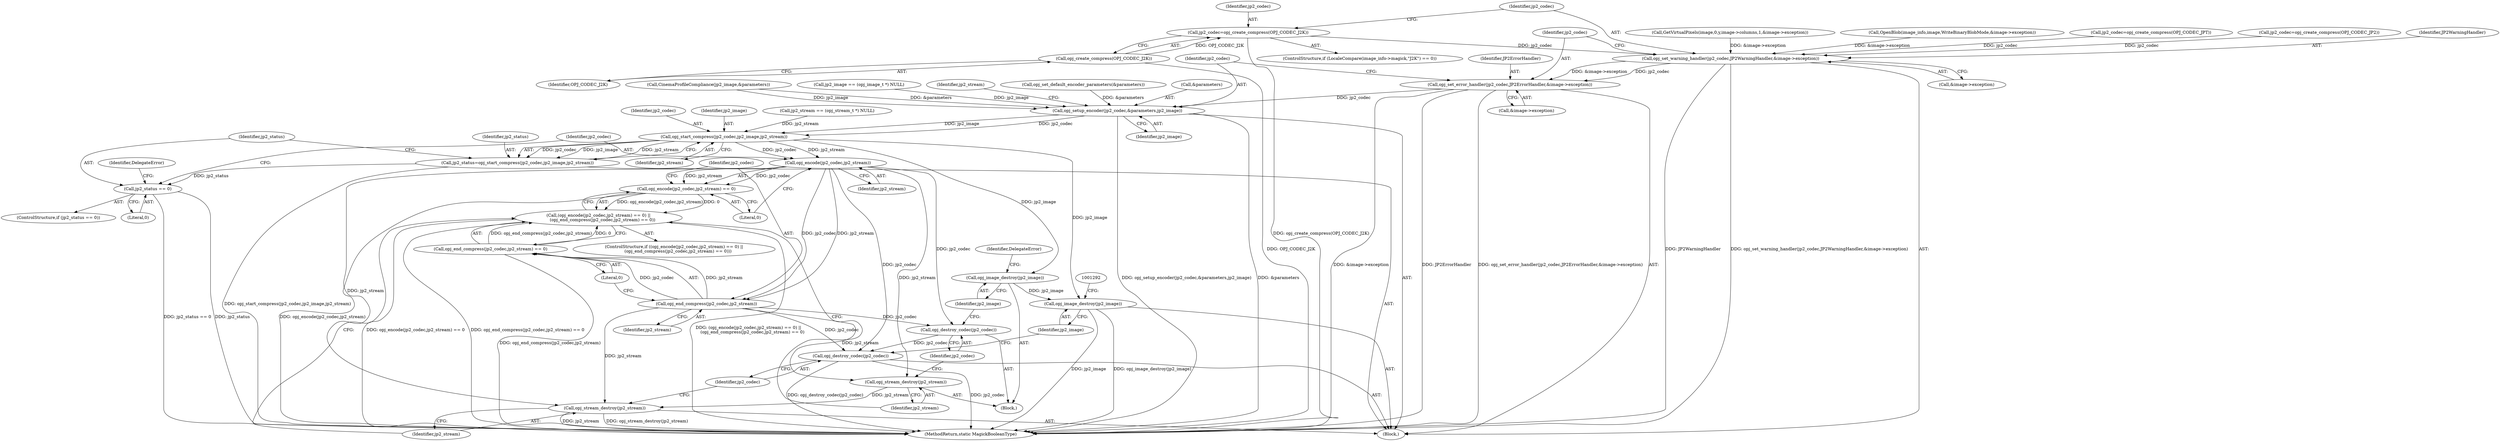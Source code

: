 digraph "0_ImageMagick_3d5ac8c20846871f1eb3068b65f93da7cd33bfd0_0@pointer" {
"1001192" [label="(Call,jp2_codec=opj_create_compress(OPJ_CODEC_J2K))"];
"1001194" [label="(Call,opj_create_compress(OPJ_CODEC_J2K))"];
"1001201" [label="(Call,opj_set_warning_handler(jp2_codec,JP2WarningHandler,&image->exception))"];
"1001208" [label="(Call,opj_set_error_handler(jp2_codec,JP2ErrorHandler,&image->exception))"];
"1001215" [label="(Call,opj_setup_encoder(jp2_codec,&parameters,jp2_image))"];
"1001252" [label="(Call,opj_start_compress(jp2_codec,jp2_image,jp2_stream))"];
"1001250" [label="(Call,jp2_status=opj_start_compress(jp2_codec,jp2_image,jp2_stream))"];
"1001257" [label="(Call,jp2_status == 0)"];
"1001266" [label="(Call,opj_encode(jp2_codec,jp2_stream))"];
"1001265" [label="(Call,opj_encode(jp2_codec,jp2_stream) == 0)"];
"1001264" [label="(Call,(opj_encode(jp2_codec,jp2_stream) == 0) ||\n      (opj_end_compress(jp2_codec,jp2_stream) == 0))"];
"1001271" [label="(Call,opj_end_compress(jp2_codec,jp2_stream))"];
"1001270" [label="(Call,opj_end_compress(jp2_codec,jp2_stream) == 0)"];
"1001276" [label="(Call,opj_stream_destroy(jp2_stream))"];
"1001285" [label="(Call,opj_stream_destroy(jp2_stream))"];
"1001278" [label="(Call,opj_destroy_codec(jp2_codec))"];
"1001287" [label="(Call,opj_destroy_codec(jp2_codec))"];
"1001280" [label="(Call,opj_image_destroy(jp2_image))"];
"1001289" [label="(Call,opj_image_destroy(jp2_image))"];
"1001208" [label="(Call,opj_set_error_handler(jp2_codec,JP2ErrorHandler,&image->exception))"];
"1001202" [label="(Identifier,jp2_codec)"];
"1001194" [label="(Call,opj_create_compress(OPJ_CODEC_J2K))"];
"1000957" [label="(Call,GetVirtualPixels(image,0,y,image->columns,1,&image->exception))"];
"1001272" [label="(Identifier,jp2_codec)"];
"1000167" [label="(Call,OpenBlob(image_info,image,WriteBinaryBlobMode,&image->exception))"];
"1001263" [label="(ControlStructure,if ((opj_encode(jp2_codec,jp2_stream) == 0) ||\n      (opj_end_compress(jp2_codec,jp2_stream) == 0)))"];
"1001266" [label="(Call,opj_encode(jp2_codec,jp2_stream))"];
"1001216" [label="(Identifier,jp2_codec)"];
"1001281" [label="(Identifier,jp2_image)"];
"1001257" [label="(Call,jp2_status == 0)"];
"1001258" [label="(Identifier,jp2_status)"];
"1001179" [label="(Call,jp2_codec=opj_create_compress(OPJ_CODEC_JPT))"];
"1001215" [label="(Call,opj_setup_encoder(jp2_codec,&parameters,jp2_image))"];
"1001269" [label="(Literal,0)"];
"1001278" [label="(Call,opj_destroy_codec(jp2_codec))"];
"1001267" [label="(Identifier,jp2_codec)"];
"1001280" [label="(Call,opj_image_destroy(jp2_image))"];
"1001265" [label="(Call,opj_encode(jp2_codec,jp2_stream) == 0)"];
"1001253" [label="(Identifier,jp2_codec)"];
"1001209" [label="(Identifier,jp2_codec)"];
"1001286" [label="(Identifier,jp2_stream)"];
"1001290" [label="(Identifier,jp2_image)"];
"1001197" [label="(Call,jp2_codec=opj_create_compress(OPJ_CODEC_JP2))"];
"1001193" [label="(Identifier,jp2_codec)"];
"1001217" [label="(Call,&parameters)"];
"1000181" [label="(Call,opj_set_default_encoder_parameters(&parameters))"];
"1001254" [label="(Identifier,jp2_image)"];
"1001270" [label="(Call,opj_end_compress(jp2_codec,jp2_stream) == 0)"];
"1001297" [label="(MethodReturn,static MagickBooleanType)"];
"1001256" [label="(ControlStructure,if (jp2_status == 0))"];
"1001250" [label="(Call,jp2_status=opj_start_compress(jp2_codec,jp2_image,jp2_stream))"];
"1001259" [label="(Literal,0)"];
"1001276" [label="(Call,opj_stream_destroy(jp2_stream))"];
"1001203" [label="(Identifier,JP2WarningHandler)"];
"1001264" [label="(Call,(opj_encode(jp2_codec,jp2_stream) == 0) ||\n      (opj_end_compress(jp2_codec,jp2_stream) == 0))"];
"1000112" [label="(Block,)"];
"1001255" [label="(Identifier,jp2_stream)"];
"1001289" [label="(Call,opj_image_destroy(jp2_image))"];
"1001192" [label="(Call,jp2_codec=opj_create_compress(OPJ_CODEC_J2K))"];
"1000806" [label="(Call,jp2_image == (opj_image_t *) NULL)"];
"1001268" [label="(Identifier,jp2_stream)"];
"1001221" [label="(Identifier,jp2_stream)"];
"1001275" [label="(Block,)"];
"1001204" [label="(Call,&image->exception)"];
"1001252" [label="(Call,opj_start_compress(jp2_codec,jp2_image,jp2_stream))"];
"1001273" [label="(Identifier,jp2_stream)"];
"1001195" [label="(Identifier,OPJ_CODEC_J2K)"];
"1000904" [label="(Call,CinemaProfileCompliance(jp2_image,&parameters))"];
"1001184" [label="(ControlStructure,if (LocaleCompare(image_info->magick,\"J2K\") == 0))"];
"1001274" [label="(Literal,0)"];
"1001283" [label="(Identifier,DelegateError)"];
"1001251" [label="(Identifier,jp2_status)"];
"1001261" [label="(Identifier,DelegateError)"];
"1001285" [label="(Call,opj_stream_destroy(jp2_stream))"];
"1001210" [label="(Identifier,JP2ErrorHandler)"];
"1001279" [label="(Identifier,jp2_codec)"];
"1001288" [label="(Identifier,jp2_codec)"];
"1001201" [label="(Call,opj_set_warning_handler(jp2_codec,JP2WarningHandler,&image->exception))"];
"1001271" [label="(Call,opj_end_compress(jp2_codec,jp2_stream))"];
"1001277" [label="(Identifier,jp2_stream)"];
"1001211" [label="(Call,&image->exception)"];
"1001219" [label="(Identifier,jp2_image)"];
"1001287" [label="(Call,opj_destroy_codec(jp2_codec))"];
"1001242" [label="(Call,jp2_stream == (opj_stream_t *) NULL)"];
"1001192" -> "1001184"  [label="AST: "];
"1001192" -> "1001194"  [label="CFG: "];
"1001193" -> "1001192"  [label="AST: "];
"1001194" -> "1001192"  [label="AST: "];
"1001202" -> "1001192"  [label="CFG: "];
"1001192" -> "1001297"  [label="DDG: opj_create_compress(OPJ_CODEC_J2K)"];
"1001194" -> "1001192"  [label="DDG: OPJ_CODEC_J2K"];
"1001192" -> "1001201"  [label="DDG: jp2_codec"];
"1001194" -> "1001195"  [label="CFG: "];
"1001195" -> "1001194"  [label="AST: "];
"1001194" -> "1001297"  [label="DDG: OPJ_CODEC_J2K"];
"1001201" -> "1000112"  [label="AST: "];
"1001201" -> "1001204"  [label="CFG: "];
"1001202" -> "1001201"  [label="AST: "];
"1001203" -> "1001201"  [label="AST: "];
"1001204" -> "1001201"  [label="AST: "];
"1001209" -> "1001201"  [label="CFG: "];
"1001201" -> "1001297"  [label="DDG: JP2WarningHandler"];
"1001201" -> "1001297"  [label="DDG: opj_set_warning_handler(jp2_codec,JP2WarningHandler,&image->exception)"];
"1001197" -> "1001201"  [label="DDG: jp2_codec"];
"1001179" -> "1001201"  [label="DDG: jp2_codec"];
"1000957" -> "1001201"  [label="DDG: &image->exception"];
"1000167" -> "1001201"  [label="DDG: &image->exception"];
"1001201" -> "1001208"  [label="DDG: jp2_codec"];
"1001201" -> "1001208"  [label="DDG: &image->exception"];
"1001208" -> "1000112"  [label="AST: "];
"1001208" -> "1001211"  [label="CFG: "];
"1001209" -> "1001208"  [label="AST: "];
"1001210" -> "1001208"  [label="AST: "];
"1001211" -> "1001208"  [label="AST: "];
"1001216" -> "1001208"  [label="CFG: "];
"1001208" -> "1001297"  [label="DDG: opj_set_error_handler(jp2_codec,JP2ErrorHandler,&image->exception)"];
"1001208" -> "1001297"  [label="DDG: &image->exception"];
"1001208" -> "1001297"  [label="DDG: JP2ErrorHandler"];
"1001208" -> "1001215"  [label="DDG: jp2_codec"];
"1001215" -> "1000112"  [label="AST: "];
"1001215" -> "1001219"  [label="CFG: "];
"1001216" -> "1001215"  [label="AST: "];
"1001217" -> "1001215"  [label="AST: "];
"1001219" -> "1001215"  [label="AST: "];
"1001221" -> "1001215"  [label="CFG: "];
"1001215" -> "1001297"  [label="DDG: opj_setup_encoder(jp2_codec,&parameters,jp2_image)"];
"1001215" -> "1001297"  [label="DDG: &parameters"];
"1000181" -> "1001215"  [label="DDG: &parameters"];
"1000904" -> "1001215"  [label="DDG: &parameters"];
"1000904" -> "1001215"  [label="DDG: jp2_image"];
"1000806" -> "1001215"  [label="DDG: jp2_image"];
"1001215" -> "1001252"  [label="DDG: jp2_codec"];
"1001215" -> "1001252"  [label="DDG: jp2_image"];
"1001252" -> "1001250"  [label="AST: "];
"1001252" -> "1001255"  [label="CFG: "];
"1001253" -> "1001252"  [label="AST: "];
"1001254" -> "1001252"  [label="AST: "];
"1001255" -> "1001252"  [label="AST: "];
"1001250" -> "1001252"  [label="CFG: "];
"1001252" -> "1001250"  [label="DDG: jp2_codec"];
"1001252" -> "1001250"  [label="DDG: jp2_image"];
"1001252" -> "1001250"  [label="DDG: jp2_stream"];
"1001242" -> "1001252"  [label="DDG: jp2_stream"];
"1001252" -> "1001266"  [label="DDG: jp2_codec"];
"1001252" -> "1001266"  [label="DDG: jp2_stream"];
"1001252" -> "1001280"  [label="DDG: jp2_image"];
"1001252" -> "1001289"  [label="DDG: jp2_image"];
"1001250" -> "1000112"  [label="AST: "];
"1001251" -> "1001250"  [label="AST: "];
"1001258" -> "1001250"  [label="CFG: "];
"1001250" -> "1001297"  [label="DDG: opj_start_compress(jp2_codec,jp2_image,jp2_stream)"];
"1001250" -> "1001257"  [label="DDG: jp2_status"];
"1001257" -> "1001256"  [label="AST: "];
"1001257" -> "1001259"  [label="CFG: "];
"1001258" -> "1001257"  [label="AST: "];
"1001259" -> "1001257"  [label="AST: "];
"1001261" -> "1001257"  [label="CFG: "];
"1001267" -> "1001257"  [label="CFG: "];
"1001257" -> "1001297"  [label="DDG: jp2_status"];
"1001257" -> "1001297"  [label="DDG: jp2_status == 0"];
"1001266" -> "1001265"  [label="AST: "];
"1001266" -> "1001268"  [label="CFG: "];
"1001267" -> "1001266"  [label="AST: "];
"1001268" -> "1001266"  [label="AST: "];
"1001269" -> "1001266"  [label="CFG: "];
"1001266" -> "1001265"  [label="DDG: jp2_codec"];
"1001266" -> "1001265"  [label="DDG: jp2_stream"];
"1001266" -> "1001271"  [label="DDG: jp2_codec"];
"1001266" -> "1001271"  [label="DDG: jp2_stream"];
"1001266" -> "1001276"  [label="DDG: jp2_stream"];
"1001266" -> "1001278"  [label="DDG: jp2_codec"];
"1001266" -> "1001285"  [label="DDG: jp2_stream"];
"1001266" -> "1001287"  [label="DDG: jp2_codec"];
"1001265" -> "1001264"  [label="AST: "];
"1001265" -> "1001269"  [label="CFG: "];
"1001269" -> "1001265"  [label="AST: "];
"1001272" -> "1001265"  [label="CFG: "];
"1001264" -> "1001265"  [label="CFG: "];
"1001265" -> "1001297"  [label="DDG: opj_encode(jp2_codec,jp2_stream)"];
"1001265" -> "1001264"  [label="DDG: opj_encode(jp2_codec,jp2_stream)"];
"1001265" -> "1001264"  [label="DDG: 0"];
"1001264" -> "1001263"  [label="AST: "];
"1001264" -> "1001270"  [label="CFG: "];
"1001270" -> "1001264"  [label="AST: "];
"1001277" -> "1001264"  [label="CFG: "];
"1001286" -> "1001264"  [label="CFG: "];
"1001264" -> "1001297"  [label="DDG: opj_encode(jp2_codec,jp2_stream) == 0"];
"1001264" -> "1001297"  [label="DDG: opj_end_compress(jp2_codec,jp2_stream) == 0"];
"1001264" -> "1001297"  [label="DDG: (opj_encode(jp2_codec,jp2_stream) == 0) ||\n      (opj_end_compress(jp2_codec,jp2_stream) == 0)"];
"1001270" -> "1001264"  [label="DDG: opj_end_compress(jp2_codec,jp2_stream)"];
"1001270" -> "1001264"  [label="DDG: 0"];
"1001271" -> "1001270"  [label="AST: "];
"1001271" -> "1001273"  [label="CFG: "];
"1001272" -> "1001271"  [label="AST: "];
"1001273" -> "1001271"  [label="AST: "];
"1001274" -> "1001271"  [label="CFG: "];
"1001271" -> "1001270"  [label="DDG: jp2_codec"];
"1001271" -> "1001270"  [label="DDG: jp2_stream"];
"1001271" -> "1001276"  [label="DDG: jp2_stream"];
"1001271" -> "1001278"  [label="DDG: jp2_codec"];
"1001271" -> "1001285"  [label="DDG: jp2_stream"];
"1001271" -> "1001287"  [label="DDG: jp2_codec"];
"1001270" -> "1001274"  [label="CFG: "];
"1001274" -> "1001270"  [label="AST: "];
"1001270" -> "1001297"  [label="DDG: opj_end_compress(jp2_codec,jp2_stream)"];
"1001276" -> "1001275"  [label="AST: "];
"1001276" -> "1001277"  [label="CFG: "];
"1001277" -> "1001276"  [label="AST: "];
"1001279" -> "1001276"  [label="CFG: "];
"1001276" -> "1001285"  [label="DDG: jp2_stream"];
"1001285" -> "1000112"  [label="AST: "];
"1001285" -> "1001286"  [label="CFG: "];
"1001286" -> "1001285"  [label="AST: "];
"1001288" -> "1001285"  [label="CFG: "];
"1001285" -> "1001297"  [label="DDG: jp2_stream"];
"1001285" -> "1001297"  [label="DDG: opj_stream_destroy(jp2_stream)"];
"1001278" -> "1001275"  [label="AST: "];
"1001278" -> "1001279"  [label="CFG: "];
"1001279" -> "1001278"  [label="AST: "];
"1001281" -> "1001278"  [label="CFG: "];
"1001278" -> "1001287"  [label="DDG: jp2_codec"];
"1001287" -> "1000112"  [label="AST: "];
"1001287" -> "1001288"  [label="CFG: "];
"1001288" -> "1001287"  [label="AST: "];
"1001290" -> "1001287"  [label="CFG: "];
"1001287" -> "1001297"  [label="DDG: jp2_codec"];
"1001287" -> "1001297"  [label="DDG: opj_destroy_codec(jp2_codec)"];
"1001280" -> "1001275"  [label="AST: "];
"1001280" -> "1001281"  [label="CFG: "];
"1001281" -> "1001280"  [label="AST: "];
"1001283" -> "1001280"  [label="CFG: "];
"1001280" -> "1001289"  [label="DDG: jp2_image"];
"1001289" -> "1000112"  [label="AST: "];
"1001289" -> "1001290"  [label="CFG: "];
"1001290" -> "1001289"  [label="AST: "];
"1001292" -> "1001289"  [label="CFG: "];
"1001289" -> "1001297"  [label="DDG: jp2_image"];
"1001289" -> "1001297"  [label="DDG: opj_image_destroy(jp2_image)"];
}
